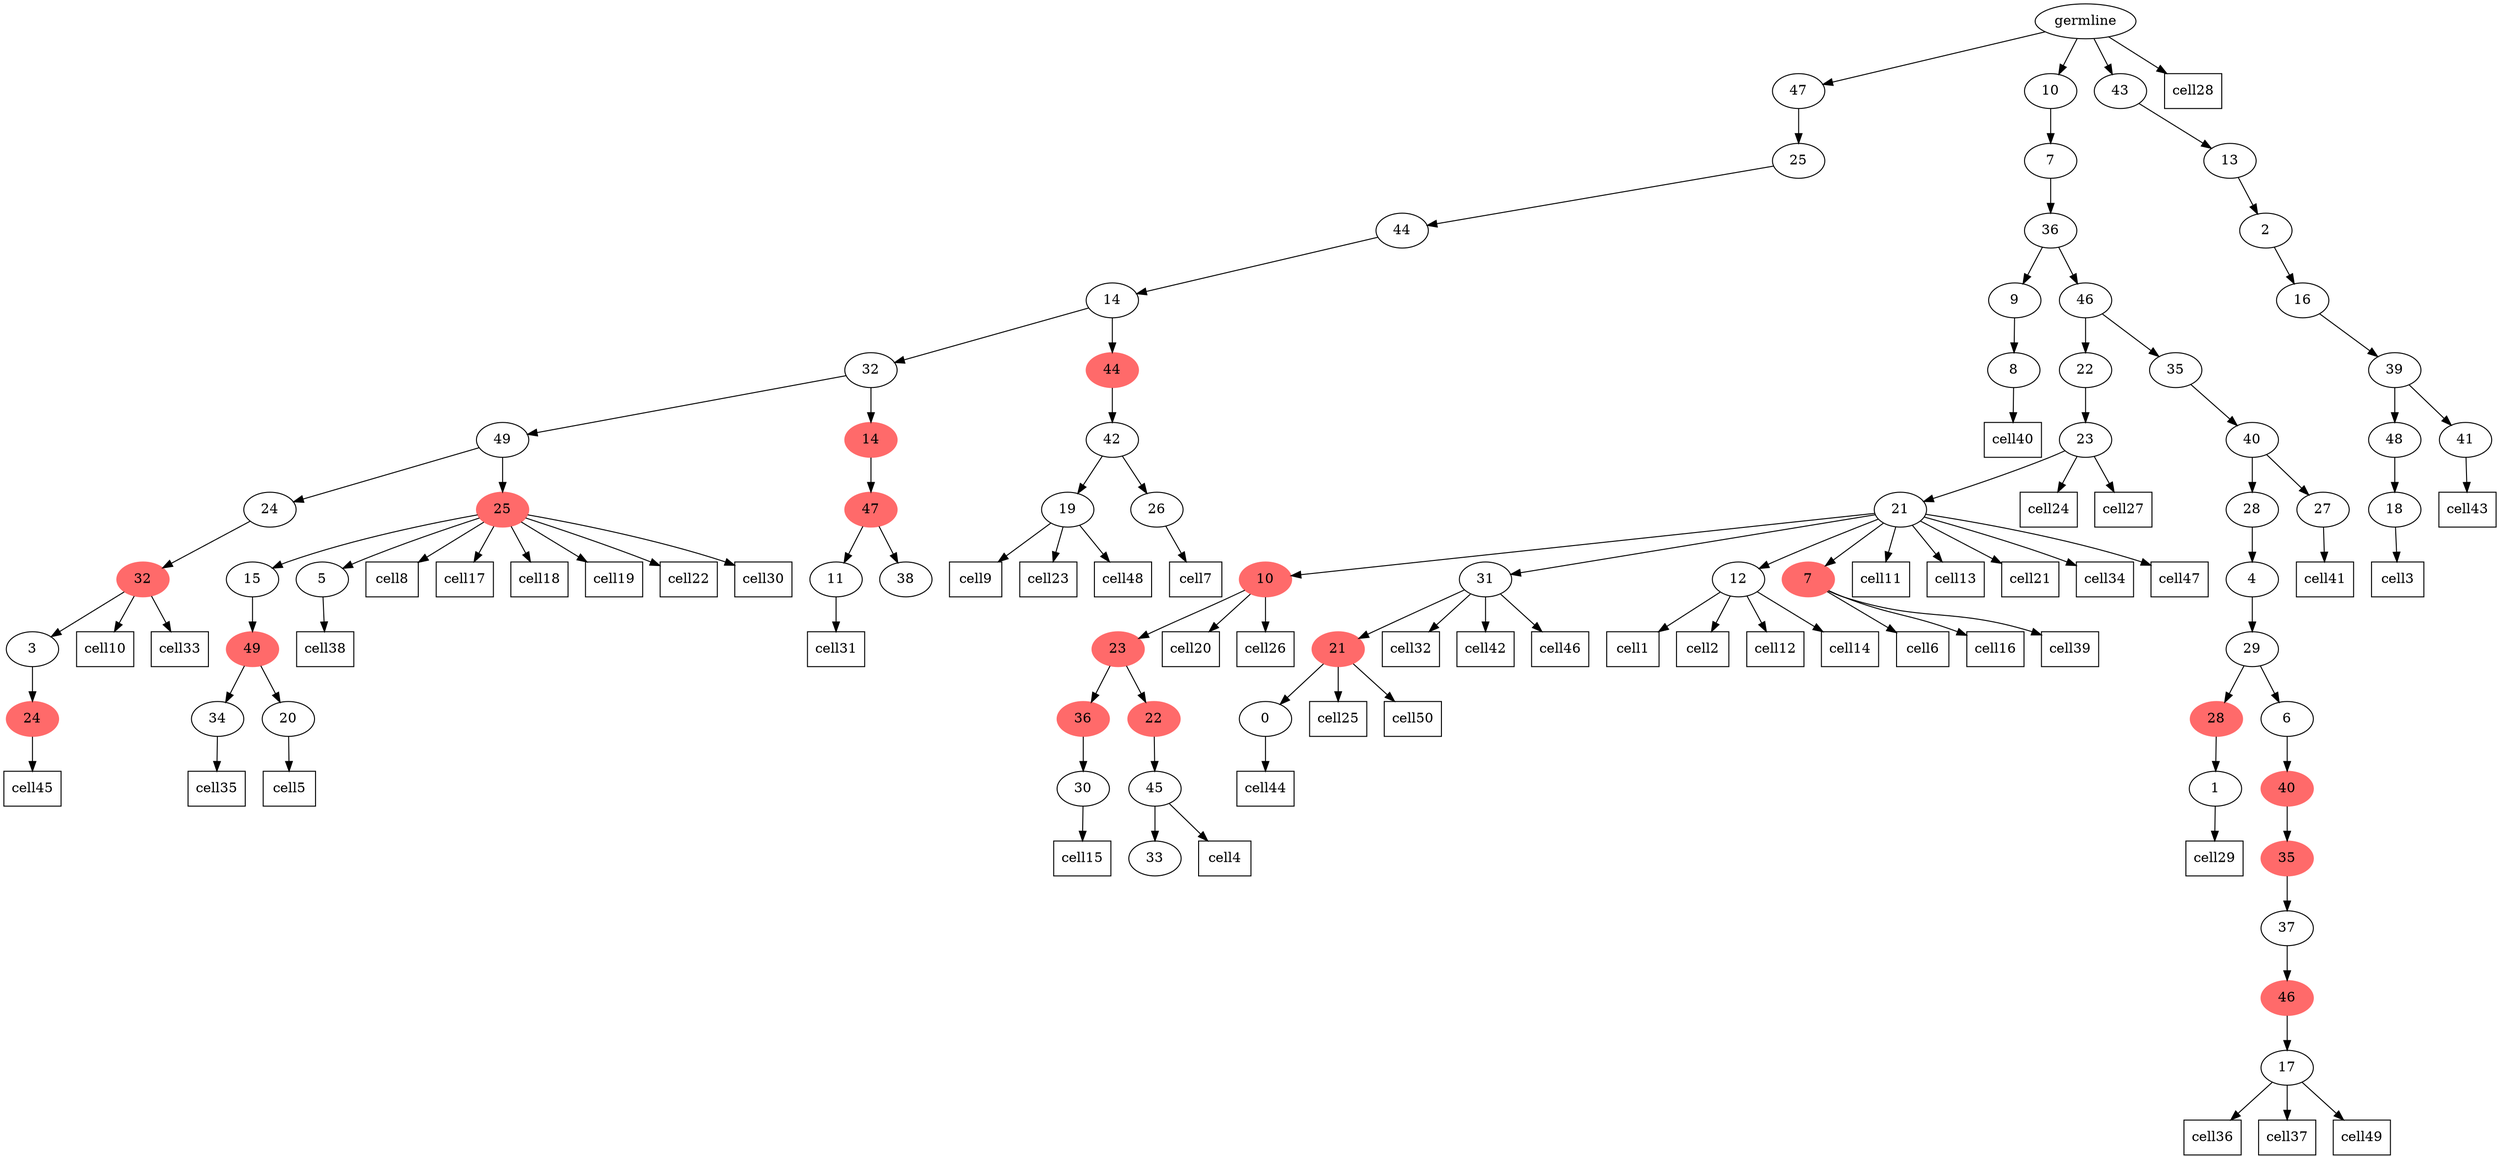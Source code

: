 digraph g {
	"66" -> "67";
	"67" [color=indianred1, style=filled, label="24"];
	"65" -> "66";
	"66" [label="3"];
	"64" -> "65";
	"65" [color=indianred1, style=filled, label="32"];
	"60" -> "61";
	"61" [label="34"];
	"60" -> "62";
	"62" [label="20"];
	"59" -> "60";
	"60" [color=indianred1, style=filled, label="49"];
	"58" -> "59";
	"59" [label="15"];
	"58" -> "63";
	"63" [label="5"];
	"57" -> "58";
	"58" [color=indianred1, style=filled, label="25"];
	"57" -> "64";
	"64" [label="24"];
	"54" -> "55";
	"55" [label="11"];
	"54" -> "56";
	"56" [label="38"];
	"53" -> "54";
	"54" [color=indianred1, style=filled, label="47"];
	"52" -> "53";
	"53" [color=indianred1, style=filled, label="14"];
	"52" -> "57";
	"57" [label="49"];
	"49" -> "50";
	"50" [label="19"];
	"49" -> "51";
	"51" [label="26"];
	"48" -> "49";
	"49" [label="42"];
	"47" -> "48";
	"48" [color=indianred1, style=filled, label="44"];
	"47" -> "52";
	"52" [label="32"];
	"46" -> "47";
	"47" [label="14"];
	"45" -> "46";
	"46" [label="44"];
	"44" -> "45";
	"45" [label="25"];
	"42" -> "43";
	"43" [label="8"];
	"40" -> "41";
	"41" [label="30"];
	"38" -> "39";
	"39" [label="33"];
	"37" -> "38";
	"38" [label="45"];
	"36" -> "37";
	"37" [color=indianred1, style=filled, label="22"];
	"36" -> "40";
	"40" [color=indianred1, style=filled, label="36"];
	"35" -> "36";
	"36" [color=indianred1, style=filled, label="23"];
	"33" -> "34";
	"34" [label="0"];
	"32" -> "33";
	"33" [color=indianred1, style=filled, label="21"];
	"29" -> "30";
	"30" [label="12"];
	"29" -> "31";
	"31" [color=indianred1, style=filled, label="7"];
	"29" -> "32";
	"32" [label="31"];
	"29" -> "35";
	"35" [color=indianred1, style=filled, label="10"];
	"28" -> "29";
	"29" [label="21"];
	"27" -> "28";
	"28" [label="23"];
	"25" -> "26";
	"26" [label="1"];
	"23" -> "24";
	"24" [label="17"];
	"22" -> "23";
	"23" [color=indianred1, style=filled, label="46"];
	"21" -> "22";
	"22" [label="37"];
	"20" -> "21";
	"21" [color=indianred1, style=filled, label="35"];
	"19" -> "20";
	"20" [color=indianred1, style=filled, label="40"];
	"18" -> "19";
	"19" [label="6"];
	"18" -> "25";
	"25" [color=indianred1, style=filled, label="28"];
	"17" -> "18";
	"18" [label="29"];
	"16" -> "17";
	"17" [label="4"];
	"14" -> "15";
	"15" [label="27"];
	"14" -> "16";
	"16" [label="28"];
	"13" -> "14";
	"14" [label="40"];
	"12" -> "13";
	"13" [label="35"];
	"12" -> "27";
	"27" [label="22"];
	"11" -> "12";
	"12" [label="46"];
	"11" -> "42";
	"42" [label="9"];
	"10" -> "11";
	"11" [label="36"];
	"9" -> "10";
	"10" [label="7"];
	"6" -> "7";
	"7" [label="18"];
	"5" -> "6";
	"6" [label="48"];
	"5" -> "8";
	"8" [label="41"];
	"4" -> "5";
	"5" [label="39"];
	"3" -> "4";
	"4" [label="16"];
	"2" -> "3";
	"3" [label="2"];
	"1" -> "2";
	"2" [label="13"];
	"0" -> "1";
	"1" [label="43"];
	"0" -> "9";
	"9" [label="10"];
	"0" -> "44";
	"44" [label="47"];
	"0" [label="germline"];
	"30" -> cell1;
	cell1 [shape=box]
	"30" -> cell2;
	cell2 [shape=box]
	"7" -> cell3;
	cell3 [shape=box]
	"38" -> cell4;
	cell4 [shape=box]
	"62" -> cell5;
	cell5 [shape=box]
	"31" -> cell6;
	cell6 [shape=box]
	"51" -> cell7;
	cell7 [shape=box]
	"58" -> cell8;
	cell8 [shape=box]
	"50" -> cell9;
	cell9 [shape=box]
	"65" -> cell10;
	cell10 [shape=box]
	"29" -> cell11;
	cell11 [shape=box]
	"30" -> cell12;
	cell12 [shape=box]
	"29" -> cell13;
	cell13 [shape=box]
	"30" -> cell14;
	cell14 [shape=box]
	"41" -> cell15;
	cell15 [shape=box]
	"31" -> cell16;
	cell16 [shape=box]
	"58" -> cell17;
	cell17 [shape=box]
	"58" -> cell18;
	cell18 [shape=box]
	"58" -> cell19;
	cell19 [shape=box]
	"35" -> cell20;
	cell20 [shape=box]
	"29" -> cell21;
	cell21 [shape=box]
	"58" -> cell22;
	cell22 [shape=box]
	"50" -> cell23;
	cell23 [shape=box]
	"28" -> cell24;
	cell24 [shape=box]
	"33" -> cell25;
	cell25 [shape=box]
	"35" -> cell26;
	cell26 [shape=box]
	"28" -> cell27;
	cell27 [shape=box]
	"0" -> cell28;
	cell28 [shape=box]
	"26" -> cell29;
	cell29 [shape=box]
	"58" -> cell30;
	cell30 [shape=box]
	"55" -> cell31;
	cell31 [shape=box]
	"32" -> cell32;
	cell32 [shape=box]
	"65" -> cell33;
	cell33 [shape=box]
	"29" -> cell34;
	cell34 [shape=box]
	"61" -> cell35;
	cell35 [shape=box]
	"24" -> cell36;
	cell36 [shape=box]
	"24" -> cell37;
	cell37 [shape=box]
	"63" -> cell38;
	cell38 [shape=box]
	"31" -> cell39;
	cell39 [shape=box]
	"43" -> cell40;
	cell40 [shape=box]
	"15" -> cell41;
	cell41 [shape=box]
	"32" -> cell42;
	cell42 [shape=box]
	"8" -> cell43;
	cell43 [shape=box]
	"34" -> cell44;
	cell44 [shape=box]
	"67" -> cell45;
	cell45 [shape=box]
	"32" -> cell46;
	cell46 [shape=box]
	"29" -> cell47;
	cell47 [shape=box]
	"50" -> cell48;
	cell48 [shape=box]
	"24" -> cell49;
	cell49 [shape=box]
	"33" -> cell50;
	cell50 [shape=box]
}
